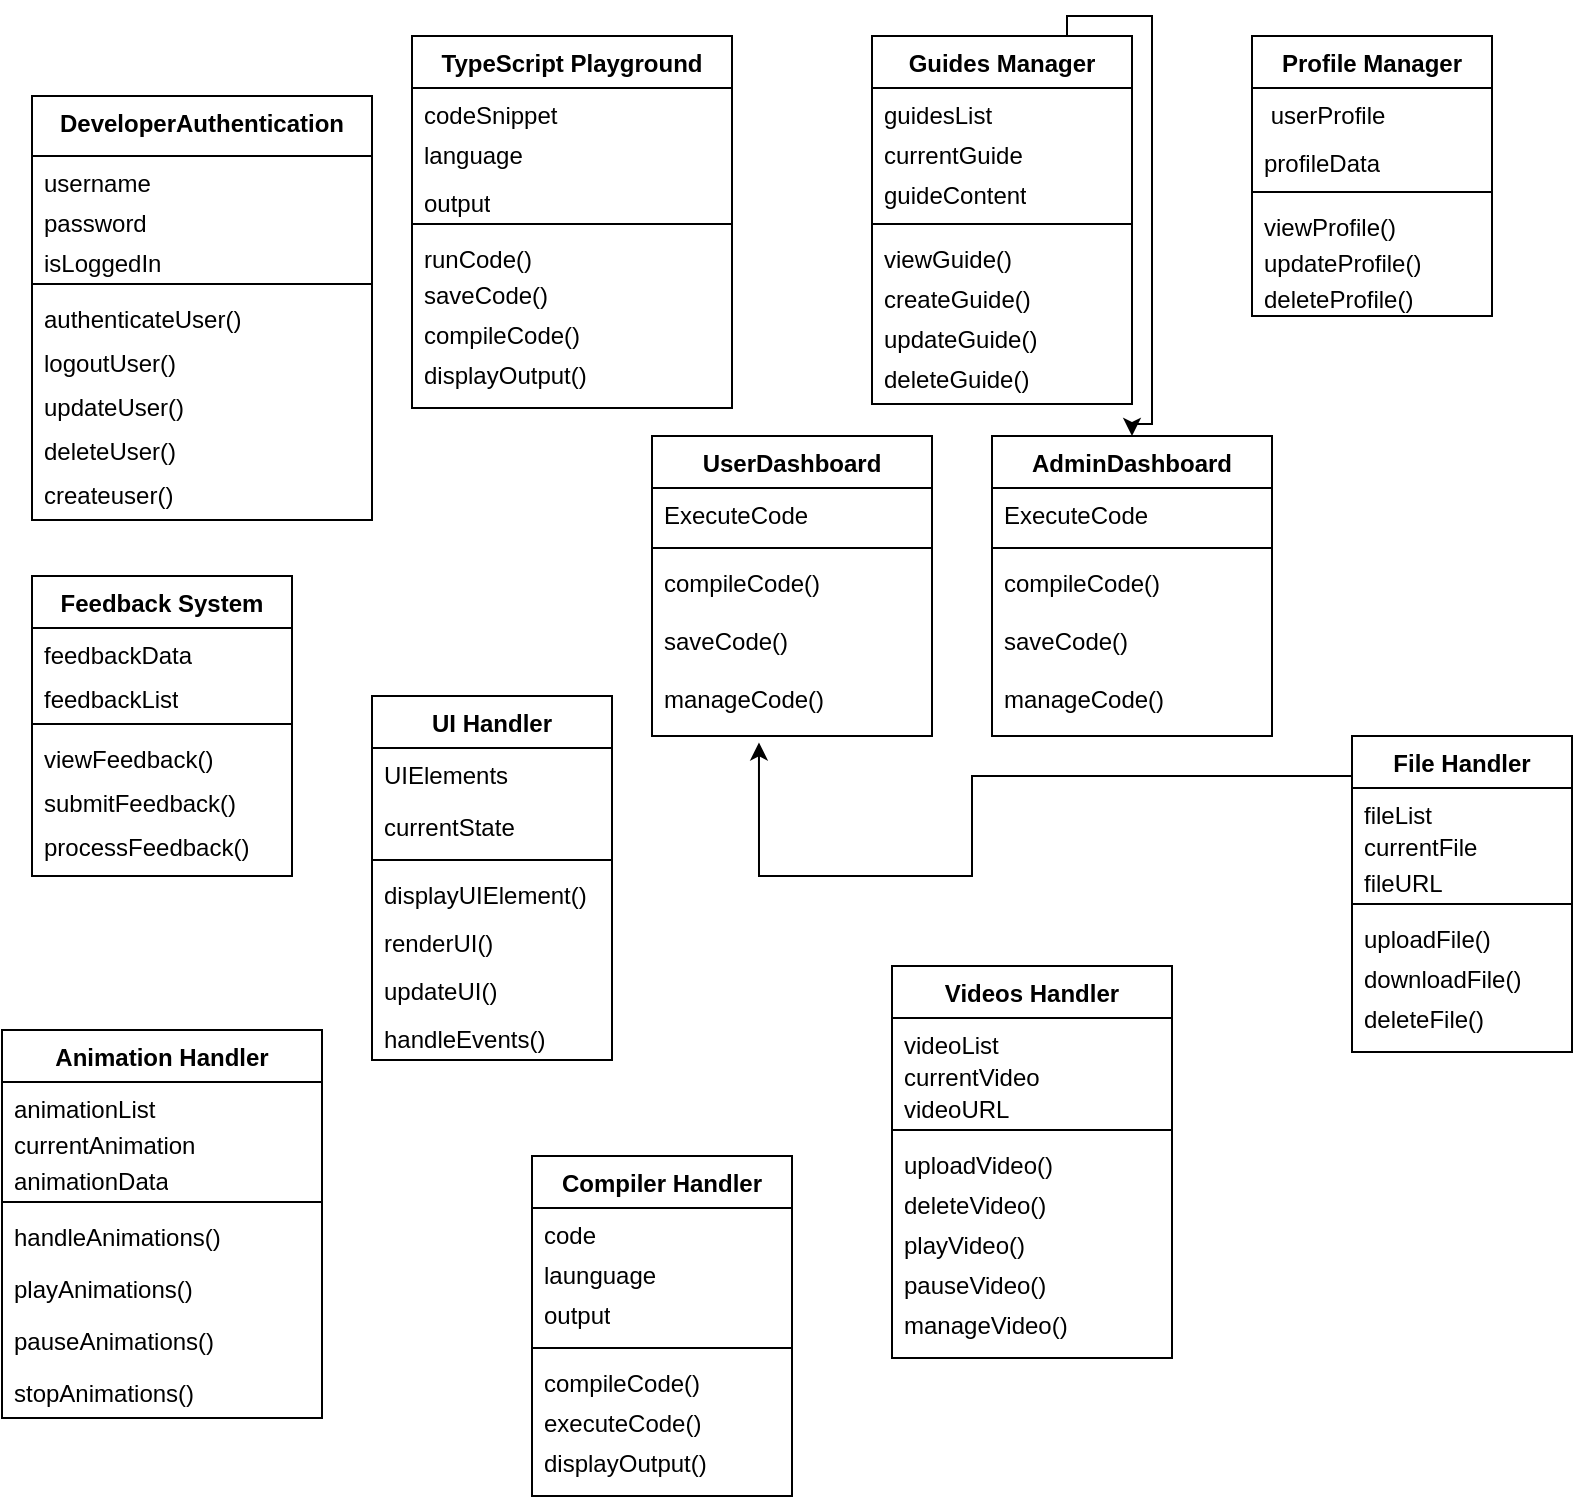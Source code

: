 <mxfile>
    <diagram name="Page-1" id="QXWRV-O3ExfYdJTva4C5">
        <mxGraphModel dx="1243" dy="1798" grid="1" gridSize="10" guides="1" tooltips="1" connect="1" arrows="1" fold="1" page="1" pageScale="1" pageWidth="850" pageHeight="1100" math="0" shadow="0">
            <root>
                <mxCell id="0"/>
                <mxCell id="1" parent="0"/>
                <mxCell id="xptMOhaYXG_N-uKEK1hN-10" value="DeveloperAuthentication" style="swimlane;fontStyle=1;align=center;verticalAlign=top;childLayout=stackLayout;horizontal=1;startSize=30;horizontalStack=0;resizeParent=1;resizeParentMax=0;resizeLast=0;collapsible=1;marginBottom=0;whiteSpace=wrap;html=1;" parent="1" vertex="1">
                    <mxGeometry x="30" y="40" width="170" height="212" as="geometry"/>
                </mxCell>
                <mxCell id="xptMOhaYXG_N-uKEK1hN-11" value="username" style="text;strokeColor=none;fillColor=none;align=left;verticalAlign=top;spacingLeft=4;spacingRight=4;overflow=hidden;rotatable=0;points=[[0,0.5],[1,0.5]];portConstraint=eastwest;whiteSpace=wrap;html=1;" parent="xptMOhaYXG_N-uKEK1hN-10" vertex="1">
                    <mxGeometry y="30" width="170" height="20" as="geometry"/>
                </mxCell>
                <mxCell id="18" value="password" style="text;strokeColor=none;fillColor=none;align=left;verticalAlign=top;spacingLeft=4;spacingRight=4;overflow=hidden;rotatable=0;points=[[0,0.5],[1,0.5]];portConstraint=eastwest;whiteSpace=wrap;html=1;" parent="xptMOhaYXG_N-uKEK1hN-10" vertex="1">
                    <mxGeometry y="50" width="170" height="20" as="geometry"/>
                </mxCell>
                <mxCell id="24" value="isLoggedIn" style="text;strokeColor=none;fillColor=none;align=left;verticalAlign=top;spacingLeft=4;spacingRight=4;overflow=hidden;rotatable=0;points=[[0,0.5],[1,0.5]];portConstraint=eastwest;whiteSpace=wrap;html=1;" vertex="1" parent="xptMOhaYXG_N-uKEK1hN-10">
                    <mxGeometry y="70" width="170" height="20" as="geometry"/>
                </mxCell>
                <mxCell id="xptMOhaYXG_N-uKEK1hN-12" value="" style="line;strokeWidth=1;fillColor=none;align=left;verticalAlign=middle;spacingTop=-1;spacingLeft=3;spacingRight=3;rotatable=0;labelPosition=right;points=[];portConstraint=eastwest;strokeColor=inherit;" parent="xptMOhaYXG_N-uKEK1hN-10" vertex="1">
                    <mxGeometry y="90" width="170" height="8" as="geometry"/>
                </mxCell>
                <mxCell id="xptMOhaYXG_N-uKEK1hN-13" value="authenticateUser()" style="text;strokeColor=none;fillColor=none;align=left;verticalAlign=top;spacingLeft=4;spacingRight=4;overflow=hidden;rotatable=0;points=[[0,0.5],[1,0.5]];portConstraint=eastwest;whiteSpace=wrap;html=1;" parent="xptMOhaYXG_N-uKEK1hN-10" vertex="1">
                    <mxGeometry y="98" width="170" height="22" as="geometry"/>
                </mxCell>
                <mxCell id="88" value="logoutUser()" style="text;strokeColor=none;fillColor=none;align=left;verticalAlign=top;spacingLeft=4;spacingRight=4;overflow=hidden;rotatable=0;points=[[0,0.5],[1,0.5]];portConstraint=eastwest;whiteSpace=wrap;html=1;" vertex="1" parent="xptMOhaYXG_N-uKEK1hN-10">
                    <mxGeometry y="120" width="170" height="22" as="geometry"/>
                </mxCell>
                <mxCell id="89" value="updateUser()" style="text;strokeColor=none;fillColor=none;align=left;verticalAlign=top;spacingLeft=4;spacingRight=4;overflow=hidden;rotatable=0;points=[[0,0.5],[1,0.5]];portConstraint=eastwest;whiteSpace=wrap;html=1;" vertex="1" parent="xptMOhaYXG_N-uKEK1hN-10">
                    <mxGeometry y="142" width="170" height="22" as="geometry"/>
                </mxCell>
                <mxCell id="90" value="deleteUser()" style="text;strokeColor=none;fillColor=none;align=left;verticalAlign=top;spacingLeft=4;spacingRight=4;overflow=hidden;rotatable=0;points=[[0,0.5],[1,0.5]];portConstraint=eastwest;whiteSpace=wrap;html=1;" vertex="1" parent="xptMOhaYXG_N-uKEK1hN-10">
                    <mxGeometry y="164" width="170" height="22" as="geometry"/>
                </mxCell>
                <mxCell id="91" value="createuser()" style="text;strokeColor=none;fillColor=none;align=left;verticalAlign=top;spacingLeft=4;spacingRight=4;overflow=hidden;rotatable=0;points=[[0,0.5],[1,0.5]];portConstraint=eastwest;whiteSpace=wrap;html=1;" vertex="1" parent="xptMOhaYXG_N-uKEK1hN-10">
                    <mxGeometry y="186" width="170" height="26" as="geometry"/>
                </mxCell>
                <mxCell id="xptMOhaYXG_N-uKEK1hN-22" value="Videos Handler" style="swimlane;fontStyle=1;align=center;verticalAlign=top;childLayout=stackLayout;horizontal=1;startSize=26;horizontalStack=0;resizeParent=1;resizeParentMax=0;resizeLast=0;collapsible=1;marginBottom=0;whiteSpace=wrap;html=1;" parent="1" vertex="1">
                    <mxGeometry x="460" y="475" width="140" height="196" as="geometry"/>
                </mxCell>
                <mxCell id="xptMOhaYXG_N-uKEK1hN-23" value="videoList&amp;nbsp;" style="text;strokeColor=none;fillColor=none;align=left;verticalAlign=top;spacingLeft=4;spacingRight=4;overflow=hidden;rotatable=0;points=[[0,0.5],[1,0.5]];portConstraint=eastwest;whiteSpace=wrap;html=1;" parent="xptMOhaYXG_N-uKEK1hN-22" vertex="1">
                    <mxGeometry y="26" width="140" height="16" as="geometry"/>
                </mxCell>
                <mxCell id="35" value="currentVideo" style="text;strokeColor=none;fillColor=none;align=left;verticalAlign=top;spacingLeft=4;spacingRight=4;overflow=hidden;rotatable=0;points=[[0,0.5],[1,0.5]];portConstraint=eastwest;whiteSpace=wrap;html=1;" vertex="1" parent="xptMOhaYXG_N-uKEK1hN-22">
                    <mxGeometry y="42" width="140" height="16" as="geometry"/>
                </mxCell>
                <mxCell id="36" value="videoURL" style="text;strokeColor=none;fillColor=none;align=left;verticalAlign=top;spacingLeft=4;spacingRight=4;overflow=hidden;rotatable=0;points=[[0,0.5],[1,0.5]];portConstraint=eastwest;whiteSpace=wrap;html=1;" vertex="1" parent="xptMOhaYXG_N-uKEK1hN-22">
                    <mxGeometry y="58" width="140" height="20" as="geometry"/>
                </mxCell>
                <mxCell id="xptMOhaYXG_N-uKEK1hN-24" value="" style="line;strokeWidth=1;fillColor=none;align=left;verticalAlign=middle;spacingTop=-1;spacingLeft=3;spacingRight=3;rotatable=0;labelPosition=right;points=[];portConstraint=eastwest;strokeColor=inherit;" parent="xptMOhaYXG_N-uKEK1hN-22" vertex="1">
                    <mxGeometry y="78" width="140" height="8" as="geometry"/>
                </mxCell>
                <mxCell id="xptMOhaYXG_N-uKEK1hN-25" value="uploadVideo()" style="text;strokeColor=none;fillColor=none;align=left;verticalAlign=top;spacingLeft=4;spacingRight=4;overflow=hidden;rotatable=0;points=[[0,0.5],[1,0.5]];portConstraint=eastwest;whiteSpace=wrap;html=1;" parent="xptMOhaYXG_N-uKEK1hN-22" vertex="1">
                    <mxGeometry y="86" width="140" height="20" as="geometry"/>
                </mxCell>
                <mxCell id="31" value="deleteVideo()" style="text;strokeColor=none;fillColor=none;align=left;verticalAlign=top;spacingLeft=4;spacingRight=4;overflow=hidden;rotatable=0;points=[[0,0.5],[1,0.5]];portConstraint=eastwest;whiteSpace=wrap;html=1;" vertex="1" parent="xptMOhaYXG_N-uKEK1hN-22">
                    <mxGeometry y="106" width="140" height="20" as="geometry"/>
                </mxCell>
                <mxCell id="32" value="playVideo()&lt;br&gt;manageVideos()&lt;br&gt;&lt;br&gt;deleteVideos()" style="text;strokeColor=none;fillColor=none;align=left;verticalAlign=top;spacingLeft=4;spacingRight=4;overflow=hidden;rotatable=0;points=[[0,0.5],[1,0.5]];portConstraint=eastwest;whiteSpace=wrap;html=1;" vertex="1" parent="xptMOhaYXG_N-uKEK1hN-22">
                    <mxGeometry y="126" width="140" height="20" as="geometry"/>
                </mxCell>
                <mxCell id="33" value="pauseVideo()" style="text;strokeColor=none;fillColor=none;align=left;verticalAlign=top;spacingLeft=4;spacingRight=4;overflow=hidden;rotatable=0;points=[[0,0.5],[1,0.5]];portConstraint=eastwest;whiteSpace=wrap;html=1;" vertex="1" parent="xptMOhaYXG_N-uKEK1hN-22">
                    <mxGeometry y="146" width="140" height="20" as="geometry"/>
                </mxCell>
                <mxCell id="34" value="manageVideo()" style="text;strokeColor=none;fillColor=none;align=left;verticalAlign=top;spacingLeft=4;spacingRight=4;overflow=hidden;rotatable=0;points=[[0,0.5],[1,0.5]];portConstraint=eastwest;whiteSpace=wrap;html=1;" vertex="1" parent="xptMOhaYXG_N-uKEK1hN-22">
                    <mxGeometry y="166" width="140" height="30" as="geometry"/>
                </mxCell>
                <mxCell id="xptMOhaYXG_N-uKEK1hN-26" value="Profile Manager" style="swimlane;fontStyle=1;align=center;verticalAlign=top;childLayout=stackLayout;horizontal=1;startSize=26;horizontalStack=0;resizeParent=1;resizeParentMax=0;resizeLast=0;collapsible=1;marginBottom=0;whiteSpace=wrap;html=1;" parent="1" vertex="1">
                    <mxGeometry x="640" y="10" width="120" height="140" as="geometry"/>
                </mxCell>
                <mxCell id="xptMOhaYXG_N-uKEK1hN-27" value="&amp;nbsp;userProfile" style="text;strokeColor=none;fillColor=none;align=left;verticalAlign=top;spacingLeft=4;spacingRight=4;overflow=hidden;rotatable=0;points=[[0,0.5],[1,0.5]];portConstraint=eastwest;whiteSpace=wrap;html=1;" parent="xptMOhaYXG_N-uKEK1hN-26" vertex="1">
                    <mxGeometry y="26" width="120" height="24" as="geometry"/>
                </mxCell>
                <mxCell id="2" value="profileData" style="text;strokeColor=none;fillColor=none;align=left;verticalAlign=top;spacingLeft=4;spacingRight=4;overflow=hidden;rotatable=0;points=[[0,0.5],[1,0.5]];portConstraint=eastwest;whiteSpace=wrap;html=1;" parent="xptMOhaYXG_N-uKEK1hN-26" vertex="1">
                    <mxGeometry y="50" width="120" height="24" as="geometry"/>
                </mxCell>
                <mxCell id="xptMOhaYXG_N-uKEK1hN-28" value="" style="line;strokeWidth=1;fillColor=none;align=left;verticalAlign=middle;spacingTop=-1;spacingLeft=3;spacingRight=3;rotatable=0;labelPosition=right;points=[];portConstraint=eastwest;strokeColor=inherit;" parent="xptMOhaYXG_N-uKEK1hN-26" vertex="1">
                    <mxGeometry y="74" width="120" height="8" as="geometry"/>
                </mxCell>
                <mxCell id="xptMOhaYXG_N-uKEK1hN-29" value="viewProfile()" style="text;strokeColor=none;fillColor=none;align=left;verticalAlign=top;spacingLeft=4;spacingRight=4;overflow=hidden;rotatable=0;points=[[0,0.5],[1,0.5]];portConstraint=eastwest;whiteSpace=wrap;html=1;" parent="xptMOhaYXG_N-uKEK1hN-26" vertex="1">
                    <mxGeometry y="82" width="120" height="18" as="geometry"/>
                </mxCell>
                <mxCell id="58" value="updateProfile()" style="text;strokeColor=none;fillColor=none;align=left;verticalAlign=top;spacingLeft=4;spacingRight=4;overflow=hidden;rotatable=0;points=[[0,0.5],[1,0.5]];portConstraint=eastwest;whiteSpace=wrap;html=1;" vertex="1" parent="xptMOhaYXG_N-uKEK1hN-26">
                    <mxGeometry y="100" width="120" height="18" as="geometry"/>
                </mxCell>
                <mxCell id="59" value="deleteProfile()" style="text;strokeColor=none;fillColor=none;align=left;verticalAlign=top;spacingLeft=4;spacingRight=4;overflow=hidden;rotatable=0;points=[[0,0.5],[1,0.5]];portConstraint=eastwest;whiteSpace=wrap;html=1;" vertex="1" parent="xptMOhaYXG_N-uKEK1hN-26">
                    <mxGeometry y="118" width="120" height="22" as="geometry"/>
                </mxCell>
                <mxCell id="15" style="edgeStyle=orthogonalEdgeStyle;jumpStyle=none;html=1;exitX=0.75;exitY=0;exitDx=0;exitDy=0;entryX=0.5;entryY=0;entryDx=0;entryDy=0;rounded=0;" parent="1" source="xptMOhaYXG_N-uKEK1hN-30" target="7" edge="1">
                    <mxGeometry relative="1" as="geometry">
                        <mxPoint x="580" y="160" as="targetPoint"/>
                    </mxGeometry>
                </mxCell>
                <mxCell id="xptMOhaYXG_N-uKEK1hN-30" value="Guides Manager" style="swimlane;fontStyle=1;align=center;verticalAlign=top;childLayout=stackLayout;horizontal=1;startSize=26;horizontalStack=0;resizeParent=1;resizeParentMax=0;resizeLast=0;collapsible=1;marginBottom=0;whiteSpace=wrap;html=1;" parent="1" vertex="1">
                    <mxGeometry x="450" y="10" width="130" height="184" as="geometry"/>
                </mxCell>
                <mxCell id="xptMOhaYXG_N-uKEK1hN-31" value="guidesList" style="text;strokeColor=none;fillColor=none;align=left;verticalAlign=top;spacingLeft=4;spacingRight=4;overflow=hidden;rotatable=0;points=[[0,0.5],[1,0.5]];portConstraint=eastwest;whiteSpace=wrap;html=1;" parent="xptMOhaYXG_N-uKEK1hN-30" vertex="1">
                    <mxGeometry y="26" width="130" height="20" as="geometry"/>
                </mxCell>
                <mxCell id="37" value="currentGuide" style="text;strokeColor=none;fillColor=none;align=left;verticalAlign=top;spacingLeft=4;spacingRight=4;overflow=hidden;rotatable=0;points=[[0,0.5],[1,0.5]];portConstraint=eastwest;whiteSpace=wrap;html=1;" vertex="1" parent="xptMOhaYXG_N-uKEK1hN-30">
                    <mxGeometry y="46" width="130" height="20" as="geometry"/>
                </mxCell>
                <mxCell id="38" value="guideContent" style="text;strokeColor=none;fillColor=none;align=left;verticalAlign=top;spacingLeft=4;spacingRight=4;overflow=hidden;rotatable=0;points=[[0,0.5],[1,0.5]];portConstraint=eastwest;whiteSpace=wrap;html=1;" vertex="1" parent="xptMOhaYXG_N-uKEK1hN-30">
                    <mxGeometry y="66" width="130" height="24" as="geometry"/>
                </mxCell>
                <mxCell id="xptMOhaYXG_N-uKEK1hN-32" value="" style="line;strokeWidth=1;fillColor=none;align=left;verticalAlign=middle;spacingTop=-1;spacingLeft=3;spacingRight=3;rotatable=0;labelPosition=right;points=[];portConstraint=eastwest;strokeColor=inherit;" parent="xptMOhaYXG_N-uKEK1hN-30" vertex="1">
                    <mxGeometry y="90" width="130" height="8" as="geometry"/>
                </mxCell>
                <mxCell id="xptMOhaYXG_N-uKEK1hN-33" value="viewGuide()" style="text;strokeColor=none;fillColor=none;align=left;verticalAlign=top;spacingLeft=4;spacingRight=4;overflow=hidden;rotatable=0;points=[[0,0.5],[1,0.5]];portConstraint=eastwest;whiteSpace=wrap;html=1;" parent="xptMOhaYXG_N-uKEK1hN-30" vertex="1">
                    <mxGeometry y="98" width="130" height="20" as="geometry"/>
                </mxCell>
                <mxCell id="39" value="createGuide()" style="text;strokeColor=none;fillColor=none;align=left;verticalAlign=top;spacingLeft=4;spacingRight=4;overflow=hidden;rotatable=0;points=[[0,0.5],[1,0.5]];portConstraint=eastwest;whiteSpace=wrap;html=1;" vertex="1" parent="xptMOhaYXG_N-uKEK1hN-30">
                    <mxGeometry y="118" width="130" height="20" as="geometry"/>
                </mxCell>
                <mxCell id="40" value="updateGuide()" style="text;strokeColor=none;fillColor=none;align=left;verticalAlign=top;spacingLeft=4;spacingRight=4;overflow=hidden;rotatable=0;points=[[0,0.5],[1,0.5]];portConstraint=eastwest;whiteSpace=wrap;html=1;" vertex="1" parent="xptMOhaYXG_N-uKEK1hN-30">
                    <mxGeometry y="138" width="130" height="20" as="geometry"/>
                </mxCell>
                <mxCell id="41" value="deleteGuide()" style="text;strokeColor=none;fillColor=none;align=left;verticalAlign=top;spacingLeft=4;spacingRight=4;overflow=hidden;rotatable=0;points=[[0,0.5],[1,0.5]];portConstraint=eastwest;whiteSpace=wrap;html=1;" vertex="1" parent="xptMOhaYXG_N-uKEK1hN-30">
                    <mxGeometry y="158" width="130" height="26" as="geometry"/>
                </mxCell>
                <mxCell id="xptMOhaYXG_N-uKEK1hN-34" value="Compiler Handler" style="swimlane;fontStyle=1;align=center;verticalAlign=top;childLayout=stackLayout;horizontal=1;startSize=26;horizontalStack=0;resizeParent=1;resizeParentMax=0;resizeLast=0;collapsible=1;marginBottom=0;whiteSpace=wrap;html=1;" parent="1" vertex="1">
                    <mxGeometry x="280" y="570" width="130" height="170" as="geometry"/>
                </mxCell>
                <mxCell id="xptMOhaYXG_N-uKEK1hN-35" value="code" style="text;strokeColor=none;fillColor=none;align=left;verticalAlign=top;spacingLeft=4;spacingRight=4;overflow=hidden;rotatable=0;points=[[0,0.5],[1,0.5]];portConstraint=eastwest;whiteSpace=wrap;html=1;" parent="xptMOhaYXG_N-uKEK1hN-34" vertex="1">
                    <mxGeometry y="26" width="130" height="20" as="geometry"/>
                </mxCell>
                <mxCell id="56" value="launguage" style="text;strokeColor=none;fillColor=none;align=left;verticalAlign=top;spacingLeft=4;spacingRight=4;overflow=hidden;rotatable=0;points=[[0,0.5],[1,0.5]];portConstraint=eastwest;whiteSpace=wrap;html=1;" vertex="1" parent="xptMOhaYXG_N-uKEK1hN-34">
                    <mxGeometry y="46" width="130" height="20" as="geometry"/>
                </mxCell>
                <mxCell id="57" value="output" style="text;strokeColor=none;fillColor=none;align=left;verticalAlign=top;spacingLeft=4;spacingRight=4;overflow=hidden;rotatable=0;points=[[0,0.5],[1,0.5]];portConstraint=eastwest;whiteSpace=wrap;html=1;" vertex="1" parent="xptMOhaYXG_N-uKEK1hN-34">
                    <mxGeometry y="66" width="130" height="26" as="geometry"/>
                </mxCell>
                <mxCell id="xptMOhaYXG_N-uKEK1hN-36" value="" style="line;strokeWidth=1;fillColor=none;align=left;verticalAlign=middle;spacingTop=-1;spacingLeft=3;spacingRight=3;rotatable=0;labelPosition=right;points=[];portConstraint=eastwest;strokeColor=inherit;" parent="xptMOhaYXG_N-uKEK1hN-34" vertex="1">
                    <mxGeometry y="92" width="130" height="8" as="geometry"/>
                </mxCell>
                <mxCell id="xptMOhaYXG_N-uKEK1hN-37" value="compileCode()" style="text;strokeColor=none;fillColor=none;align=left;verticalAlign=top;spacingLeft=4;spacingRight=4;overflow=hidden;rotatable=0;points=[[0,0.5],[1,0.5]];portConstraint=eastwest;whiteSpace=wrap;html=1;" parent="xptMOhaYXG_N-uKEK1hN-34" vertex="1">
                    <mxGeometry y="100" width="130" height="20" as="geometry"/>
                </mxCell>
                <mxCell id="54" value="executeCode()&lt;br&gt;" style="text;strokeColor=none;fillColor=none;align=left;verticalAlign=top;spacingLeft=4;spacingRight=4;overflow=hidden;rotatable=0;points=[[0,0.5],[1,0.5]];portConstraint=eastwest;whiteSpace=wrap;html=1;" vertex="1" parent="xptMOhaYXG_N-uKEK1hN-34">
                    <mxGeometry y="120" width="130" height="20" as="geometry"/>
                </mxCell>
                <mxCell id="55" value="displayOutput()" style="text;strokeColor=none;fillColor=none;align=left;verticalAlign=top;spacingLeft=4;spacingRight=4;overflow=hidden;rotatable=0;points=[[0,0.5],[1,0.5]];portConstraint=eastwest;whiteSpace=wrap;html=1;" vertex="1" parent="xptMOhaYXG_N-uKEK1hN-34">
                    <mxGeometry y="140" width="130" height="30" as="geometry"/>
                </mxCell>
                <mxCell id="xptMOhaYXG_N-uKEK1hN-39" value="Feedback System" style="swimlane;fontStyle=1;align=center;verticalAlign=top;childLayout=stackLayout;horizontal=1;startSize=26;horizontalStack=0;resizeParent=1;resizeParentMax=0;resizeLast=0;collapsible=1;marginBottom=0;whiteSpace=wrap;html=1;" parent="1" vertex="1">
                    <mxGeometry x="30" y="280" width="130" height="150" as="geometry"/>
                </mxCell>
                <mxCell id="xptMOhaYXG_N-uKEK1hN-40" value="feedbackData" style="text;strokeColor=none;fillColor=none;align=left;verticalAlign=top;spacingLeft=4;spacingRight=4;overflow=hidden;rotatable=0;points=[[0,0.5],[1,0.5]];portConstraint=eastwest;whiteSpace=wrap;html=1;" parent="xptMOhaYXG_N-uKEK1hN-39" vertex="1">
                    <mxGeometry y="26" width="130" height="22" as="geometry"/>
                </mxCell>
                <mxCell id="60" value="feedbackList" style="text;strokeColor=none;fillColor=none;align=left;verticalAlign=top;spacingLeft=4;spacingRight=4;overflow=hidden;rotatable=0;points=[[0,0.5],[1,0.5]];portConstraint=eastwest;whiteSpace=wrap;html=1;" vertex="1" parent="xptMOhaYXG_N-uKEK1hN-39">
                    <mxGeometry y="48" width="130" height="22" as="geometry"/>
                </mxCell>
                <mxCell id="xptMOhaYXG_N-uKEK1hN-41" value="" style="line;strokeWidth=1;fillColor=none;align=left;verticalAlign=middle;spacingTop=-1;spacingLeft=3;spacingRight=3;rotatable=0;labelPosition=right;points=[];portConstraint=eastwest;strokeColor=inherit;" parent="xptMOhaYXG_N-uKEK1hN-39" vertex="1">
                    <mxGeometry y="70" width="130" height="8" as="geometry"/>
                </mxCell>
                <mxCell id="xptMOhaYXG_N-uKEK1hN-42" value="viewFeedback()" style="text;strokeColor=none;fillColor=none;align=left;verticalAlign=top;spacingLeft=4;spacingRight=4;overflow=hidden;rotatable=0;points=[[0,0.5],[1,0.5]];portConstraint=eastwest;whiteSpace=wrap;html=1;" parent="xptMOhaYXG_N-uKEK1hN-39" vertex="1">
                    <mxGeometry y="78" width="130" height="22" as="geometry"/>
                </mxCell>
                <mxCell id="61" value="submitFeedback()" style="text;strokeColor=none;fillColor=none;align=left;verticalAlign=top;spacingLeft=4;spacingRight=4;overflow=hidden;rotatable=0;points=[[0,0.5],[1,0.5]];portConstraint=eastwest;whiteSpace=wrap;html=1;" vertex="1" parent="xptMOhaYXG_N-uKEK1hN-39">
                    <mxGeometry y="100" width="130" height="22" as="geometry"/>
                </mxCell>
                <mxCell id="62" value="processFeedback()" style="text;strokeColor=none;fillColor=none;align=left;verticalAlign=top;spacingLeft=4;spacingRight=4;overflow=hidden;rotatable=0;points=[[0,0.5],[1,0.5]];portConstraint=eastwest;whiteSpace=wrap;html=1;" vertex="1" parent="xptMOhaYXG_N-uKEK1hN-39">
                    <mxGeometry y="122" width="130" height="28" as="geometry"/>
                </mxCell>
                <mxCell id="xptMOhaYXG_N-uKEK1hN-43" value="UI Handler" style="swimlane;fontStyle=1;align=center;verticalAlign=top;childLayout=stackLayout;horizontal=1;startSize=26;horizontalStack=0;resizeParent=1;resizeParentMax=0;resizeLast=0;collapsible=1;marginBottom=0;whiteSpace=wrap;html=1;" parent="1" vertex="1">
                    <mxGeometry x="200" y="340" width="120" height="182" as="geometry"/>
                </mxCell>
                <mxCell id="xptMOhaYXG_N-uKEK1hN-44" value="UIElements&amp;nbsp;" style="text;strokeColor=none;fillColor=none;align=left;verticalAlign=top;spacingLeft=4;spacingRight=4;overflow=hidden;rotatable=0;points=[[0,0.5],[1,0.5]];portConstraint=eastwest;whiteSpace=wrap;html=1;" parent="xptMOhaYXG_N-uKEK1hN-43" vertex="1">
                    <mxGeometry y="26" width="120" height="26" as="geometry"/>
                </mxCell>
                <mxCell id="63" value="currentState" style="text;strokeColor=none;fillColor=none;align=left;verticalAlign=top;spacingLeft=4;spacingRight=4;overflow=hidden;rotatable=0;points=[[0,0.5],[1,0.5]];portConstraint=eastwest;whiteSpace=wrap;html=1;" vertex="1" parent="xptMOhaYXG_N-uKEK1hN-43">
                    <mxGeometry y="52" width="120" height="26" as="geometry"/>
                </mxCell>
                <mxCell id="xptMOhaYXG_N-uKEK1hN-45" value="" style="line;strokeWidth=1;fillColor=none;align=left;verticalAlign=middle;spacingTop=-1;spacingLeft=3;spacingRight=3;rotatable=0;labelPosition=right;points=[];portConstraint=eastwest;strokeColor=inherit;" parent="xptMOhaYXG_N-uKEK1hN-43" vertex="1">
                    <mxGeometry y="78" width="120" height="8" as="geometry"/>
                </mxCell>
                <mxCell id="xptMOhaYXG_N-uKEK1hN-46" value="displayUIElement()&lt;br&gt;&lt;br&gt;manageUIElement()" style="text;strokeColor=none;fillColor=none;align=left;verticalAlign=top;spacingLeft=4;spacingRight=4;overflow=hidden;rotatable=0;points=[[0,0.5],[1,0.5]];portConstraint=eastwest;whiteSpace=wrap;html=1;" parent="xptMOhaYXG_N-uKEK1hN-43" vertex="1">
                    <mxGeometry y="86" width="120" height="24" as="geometry"/>
                </mxCell>
                <mxCell id="79" value="renderUI()&lt;br&gt;" style="text;strokeColor=none;fillColor=none;align=left;verticalAlign=top;spacingLeft=4;spacingRight=4;overflow=hidden;rotatable=0;points=[[0,0.5],[1,0.5]];portConstraint=eastwest;whiteSpace=wrap;html=1;" vertex="1" parent="xptMOhaYXG_N-uKEK1hN-43">
                    <mxGeometry y="110" width="120" height="24" as="geometry"/>
                </mxCell>
                <mxCell id="80" value="updateUI()" style="text;strokeColor=none;fillColor=none;align=left;verticalAlign=top;spacingLeft=4;spacingRight=4;overflow=hidden;rotatable=0;points=[[0,0.5],[1,0.5]];portConstraint=eastwest;whiteSpace=wrap;html=1;" vertex="1" parent="xptMOhaYXG_N-uKEK1hN-43">
                    <mxGeometry y="134" width="120" height="24" as="geometry"/>
                </mxCell>
                <mxCell id="81" value="handleEvents()" style="text;strokeColor=none;fillColor=none;align=left;verticalAlign=top;spacingLeft=4;spacingRight=4;overflow=hidden;rotatable=0;points=[[0,0.5],[1,0.5]];portConstraint=eastwest;whiteSpace=wrap;html=1;" vertex="1" parent="xptMOhaYXG_N-uKEK1hN-43">
                    <mxGeometry y="158" width="120" height="24" as="geometry"/>
                </mxCell>
                <mxCell id="xptMOhaYXG_N-uKEK1hN-47" value="Animation Handler" style="swimlane;fontStyle=1;align=center;verticalAlign=top;childLayout=stackLayout;horizontal=1;startSize=26;horizontalStack=0;resizeParent=1;resizeParentMax=0;resizeLast=0;collapsible=1;marginBottom=0;whiteSpace=wrap;html=1;" parent="1" vertex="1">
                    <mxGeometry x="15" y="507" width="160" height="194" as="geometry"/>
                </mxCell>
                <mxCell id="xptMOhaYXG_N-uKEK1hN-48" value="animationList" style="text;strokeColor=none;fillColor=none;align=left;verticalAlign=top;spacingLeft=4;spacingRight=4;overflow=hidden;rotatable=0;points=[[0,0.5],[1,0.5]];portConstraint=eastwest;whiteSpace=wrap;html=1;" parent="xptMOhaYXG_N-uKEK1hN-47" vertex="1">
                    <mxGeometry y="26" width="160" height="18" as="geometry"/>
                </mxCell>
                <mxCell id="85" value="currentAnimation" style="text;strokeColor=none;fillColor=none;align=left;verticalAlign=top;spacingLeft=4;spacingRight=4;overflow=hidden;rotatable=0;points=[[0,0.5],[1,0.5]];portConstraint=eastwest;whiteSpace=wrap;html=1;" vertex="1" parent="xptMOhaYXG_N-uKEK1hN-47">
                    <mxGeometry y="44" width="160" height="18" as="geometry"/>
                </mxCell>
                <mxCell id="86" value="animationData" style="text;strokeColor=none;fillColor=none;align=left;verticalAlign=top;spacingLeft=4;spacingRight=4;overflow=hidden;rotatable=0;points=[[0,0.5],[1,0.5]];portConstraint=eastwest;whiteSpace=wrap;html=1;" vertex="1" parent="xptMOhaYXG_N-uKEK1hN-47">
                    <mxGeometry y="62" width="160" height="20" as="geometry"/>
                </mxCell>
                <mxCell id="xptMOhaYXG_N-uKEK1hN-49" value="" style="line;strokeWidth=1;fillColor=none;align=left;verticalAlign=middle;spacingTop=-1;spacingLeft=3;spacingRight=3;rotatable=0;labelPosition=right;points=[];portConstraint=eastwest;strokeColor=inherit;" parent="xptMOhaYXG_N-uKEK1hN-47" vertex="1">
                    <mxGeometry y="82" width="160" height="8" as="geometry"/>
                </mxCell>
                <mxCell id="xptMOhaYXG_N-uKEK1hN-50" value="handleAnimations()" style="text;strokeColor=none;fillColor=none;align=left;verticalAlign=top;spacingLeft=4;spacingRight=4;overflow=hidden;rotatable=0;points=[[0,0.5],[1,0.5]];portConstraint=eastwest;whiteSpace=wrap;html=1;" parent="xptMOhaYXG_N-uKEK1hN-47" vertex="1">
                    <mxGeometry y="90" width="160" height="26" as="geometry"/>
                </mxCell>
                <mxCell id="82" value="playAnimations()" style="text;strokeColor=none;fillColor=none;align=left;verticalAlign=top;spacingLeft=4;spacingRight=4;overflow=hidden;rotatable=0;points=[[0,0.5],[1,0.5]];portConstraint=eastwest;whiteSpace=wrap;html=1;" vertex="1" parent="xptMOhaYXG_N-uKEK1hN-47">
                    <mxGeometry y="116" width="160" height="26" as="geometry"/>
                </mxCell>
                <mxCell id="83" value="pauseAnimations()" style="text;strokeColor=none;fillColor=none;align=left;verticalAlign=top;spacingLeft=4;spacingRight=4;overflow=hidden;rotatable=0;points=[[0,0.5],[1,0.5]];portConstraint=eastwest;whiteSpace=wrap;html=1;" vertex="1" parent="xptMOhaYXG_N-uKEK1hN-47">
                    <mxGeometry y="142" width="160" height="26" as="geometry"/>
                </mxCell>
                <mxCell id="84" value="stopAnimations()" style="text;strokeColor=none;fillColor=none;align=left;verticalAlign=top;spacingLeft=4;spacingRight=4;overflow=hidden;rotatable=0;points=[[0,0.5],[1,0.5]];portConstraint=eastwest;whiteSpace=wrap;html=1;" vertex="1" parent="xptMOhaYXG_N-uKEK1hN-47">
                    <mxGeometry y="168" width="160" height="26" as="geometry"/>
                </mxCell>
                <mxCell id="16" style="edgeStyle=orthogonalEdgeStyle;rounded=0;jumpStyle=none;html=1;exitX=0;exitY=0.5;exitDx=0;exitDy=0;entryX=0.382;entryY=1.036;entryDx=0;entryDy=0;entryPerimeter=0;" parent="1" source="xptMOhaYXG_N-uKEK1hN-52" target="6" edge="1">
                    <mxGeometry relative="1" as="geometry">
                        <Array as="points">
                            <mxPoint x="690" y="380"/>
                            <mxPoint x="500" y="380"/>
                            <mxPoint x="500" y="430"/>
                            <mxPoint x="394" y="430"/>
                        </Array>
                    </mxGeometry>
                </mxCell>
                <mxCell id="xptMOhaYXG_N-uKEK1hN-51" value="File Handler" style="swimlane;fontStyle=1;align=center;verticalAlign=top;childLayout=stackLayout;horizontal=1;startSize=26;horizontalStack=0;resizeParent=1;resizeParentMax=0;resizeLast=0;collapsible=1;marginBottom=0;whiteSpace=wrap;html=1;" parent="1" vertex="1">
                    <mxGeometry x="690" y="360" width="110" height="158" as="geometry"/>
                </mxCell>
                <mxCell id="xptMOhaYXG_N-uKEK1hN-52" value="fileList" style="text;strokeColor=none;fillColor=none;align=left;verticalAlign=top;spacingLeft=4;spacingRight=4;overflow=hidden;rotatable=0;points=[[0,0.5],[1,0.5]];portConstraint=eastwest;whiteSpace=wrap;html=1;" parent="xptMOhaYXG_N-uKEK1hN-51" vertex="1">
                    <mxGeometry y="26" width="110" height="16" as="geometry"/>
                </mxCell>
                <mxCell id="44" value="currentFile" style="text;strokeColor=none;fillColor=none;align=left;verticalAlign=top;spacingLeft=4;spacingRight=4;overflow=hidden;rotatable=0;points=[[0,0.5],[1,0.5]];portConstraint=eastwest;whiteSpace=wrap;html=1;" vertex="1" parent="xptMOhaYXG_N-uKEK1hN-51">
                    <mxGeometry y="42" width="110" height="18" as="geometry"/>
                </mxCell>
                <mxCell id="45" value="fileURL" style="text;strokeColor=none;fillColor=none;align=left;verticalAlign=top;spacingLeft=4;spacingRight=4;overflow=hidden;rotatable=0;points=[[0,0.5],[1,0.5]];portConstraint=eastwest;whiteSpace=wrap;html=1;" vertex="1" parent="xptMOhaYXG_N-uKEK1hN-51">
                    <mxGeometry y="60" width="110" height="20" as="geometry"/>
                </mxCell>
                <mxCell id="xptMOhaYXG_N-uKEK1hN-53" value="" style="line;strokeWidth=1;fillColor=none;align=left;verticalAlign=middle;spacingTop=-1;spacingLeft=3;spacingRight=3;rotatable=0;labelPosition=right;points=[];portConstraint=eastwest;strokeColor=inherit;" parent="xptMOhaYXG_N-uKEK1hN-51" vertex="1">
                    <mxGeometry y="80" width="110" height="8" as="geometry"/>
                </mxCell>
                <mxCell id="xptMOhaYXG_N-uKEK1hN-54" value="uploadFile()" style="text;strokeColor=none;fillColor=none;align=left;verticalAlign=top;spacingLeft=4;spacingRight=4;overflow=hidden;rotatable=0;points=[[0,0.5],[1,0.5]];portConstraint=eastwest;whiteSpace=wrap;html=1;" parent="xptMOhaYXG_N-uKEK1hN-51" vertex="1">
                    <mxGeometry y="88" width="110" height="20" as="geometry"/>
                </mxCell>
                <mxCell id="42" value="downloadFile()" style="text;strokeColor=none;fillColor=none;align=left;verticalAlign=top;spacingLeft=4;spacingRight=4;overflow=hidden;rotatable=0;points=[[0,0.5],[1,0.5]];portConstraint=eastwest;whiteSpace=wrap;html=1;" vertex="1" parent="xptMOhaYXG_N-uKEK1hN-51">
                    <mxGeometry y="108" width="110" height="20" as="geometry"/>
                </mxCell>
                <mxCell id="43" value="deleteFile()" style="text;strokeColor=none;fillColor=none;align=left;verticalAlign=top;spacingLeft=4;spacingRight=4;overflow=hidden;rotatable=0;points=[[0,0.5],[1,0.5]];portConstraint=eastwest;whiteSpace=wrap;html=1;" vertex="1" parent="xptMOhaYXG_N-uKEK1hN-51">
                    <mxGeometry y="128" width="110" height="30" as="geometry"/>
                </mxCell>
                <mxCell id="3" value="UserDashboard" style="swimlane;fontStyle=1;align=center;verticalAlign=top;childLayout=stackLayout;horizontal=1;startSize=26;horizontalStack=0;resizeParent=1;resizeParentMax=0;resizeLast=0;collapsible=1;marginBottom=0;whiteSpace=wrap;html=1;" parent="1" vertex="1">
                    <mxGeometry x="340" y="210" width="140" height="150" as="geometry"/>
                </mxCell>
                <mxCell id="4" value="ExecuteCode&amp;nbsp;" style="text;strokeColor=none;fillColor=none;align=left;verticalAlign=top;spacingLeft=4;spacingRight=4;overflow=hidden;rotatable=0;points=[[0,0.5],[1,0.5]];portConstraint=eastwest;whiteSpace=wrap;html=1;" parent="3" vertex="1">
                    <mxGeometry y="26" width="140" height="26" as="geometry"/>
                </mxCell>
                <mxCell id="5" value="" style="line;strokeWidth=1;fillColor=none;align=left;verticalAlign=middle;spacingTop=-1;spacingLeft=3;spacingRight=3;rotatable=0;labelPosition=right;points=[];portConstraint=eastwest;strokeColor=inherit;" parent="3" vertex="1">
                    <mxGeometry y="52" width="140" height="8" as="geometry"/>
                </mxCell>
                <mxCell id="6" value="compileCode()&lt;br&gt;&lt;br&gt;saveCode()&lt;br&gt;&lt;br&gt;manageCode()" style="text;strokeColor=none;fillColor=none;align=left;verticalAlign=top;spacingLeft=4;spacingRight=4;overflow=hidden;rotatable=0;points=[[0,0.5],[1,0.5]];portConstraint=eastwest;whiteSpace=wrap;html=1;" parent="3" vertex="1">
                    <mxGeometry y="60" width="140" height="90" as="geometry"/>
                </mxCell>
                <mxCell id="7" value="AdminDashboard" style="swimlane;fontStyle=1;align=center;verticalAlign=top;childLayout=stackLayout;horizontal=1;startSize=26;horizontalStack=0;resizeParent=1;resizeParentMax=0;resizeLast=0;collapsible=1;marginBottom=0;whiteSpace=wrap;html=1;" parent="1" vertex="1">
                    <mxGeometry x="510" y="210" width="140" height="150" as="geometry"/>
                </mxCell>
                <mxCell id="8" value="ExecuteCode&amp;nbsp;" style="text;strokeColor=none;fillColor=none;align=left;verticalAlign=top;spacingLeft=4;spacingRight=4;overflow=hidden;rotatable=0;points=[[0,0.5],[1,0.5]];portConstraint=eastwest;whiteSpace=wrap;html=1;" parent="7" vertex="1">
                    <mxGeometry y="26" width="140" height="26" as="geometry"/>
                </mxCell>
                <mxCell id="9" value="" style="line;strokeWidth=1;fillColor=none;align=left;verticalAlign=middle;spacingTop=-1;spacingLeft=3;spacingRight=3;rotatable=0;labelPosition=right;points=[];portConstraint=eastwest;strokeColor=inherit;" parent="7" vertex="1">
                    <mxGeometry y="52" width="140" height="8" as="geometry"/>
                </mxCell>
                <mxCell id="10" value="compileCode()&lt;br&gt;&lt;br&gt;saveCode()&lt;br&gt;&lt;br&gt;manageCode()" style="text;strokeColor=none;fillColor=none;align=left;verticalAlign=top;spacingLeft=4;spacingRight=4;overflow=hidden;rotatable=0;points=[[0,0.5],[1,0.5]];portConstraint=eastwest;whiteSpace=wrap;html=1;" parent="7" vertex="1">
                    <mxGeometry y="60" width="140" height="90" as="geometry"/>
                </mxCell>
                <mxCell id="20" value="TypeScript Playground" style="swimlane;fontStyle=1;align=center;verticalAlign=top;childLayout=stackLayout;horizontal=1;startSize=26;horizontalStack=0;resizeParent=1;resizeParentMax=0;resizeLast=0;collapsible=1;marginBottom=0;whiteSpace=wrap;html=1;" parent="1" vertex="1">
                    <mxGeometry x="220" y="10" width="160" height="186" as="geometry"/>
                </mxCell>
                <mxCell id="21" value="codeSnippet" style="text;strokeColor=none;fillColor=none;align=left;verticalAlign=top;spacingLeft=4;spacingRight=4;overflow=hidden;rotatable=0;points=[[0,0.5],[1,0.5]];portConstraint=eastwest;whiteSpace=wrap;html=1;" parent="20" vertex="1">
                    <mxGeometry y="26" width="160" height="20" as="geometry"/>
                </mxCell>
                <mxCell id="29" value="language" style="text;strokeColor=none;fillColor=none;align=left;verticalAlign=top;spacingLeft=4;spacingRight=4;overflow=hidden;rotatable=0;points=[[0,0.5],[1,0.5]];portConstraint=eastwest;whiteSpace=wrap;html=1;" vertex="1" parent="20">
                    <mxGeometry y="46" width="160" height="24" as="geometry"/>
                </mxCell>
                <mxCell id="30" value="output" style="text;strokeColor=none;fillColor=none;align=left;verticalAlign=top;spacingLeft=4;spacingRight=4;overflow=hidden;rotatable=0;points=[[0,0.5],[1,0.5]];portConstraint=eastwest;whiteSpace=wrap;html=1;" vertex="1" parent="20">
                    <mxGeometry y="70" width="160" height="20" as="geometry"/>
                </mxCell>
                <mxCell id="22" value="" style="line;strokeWidth=1;fillColor=none;align=left;verticalAlign=middle;spacingTop=-1;spacingLeft=3;spacingRight=3;rotatable=0;labelPosition=right;points=[];portConstraint=eastwest;strokeColor=inherit;" parent="20" vertex="1">
                    <mxGeometry y="90" width="160" height="8" as="geometry"/>
                </mxCell>
                <mxCell id="23" value="runCode()" style="text;strokeColor=none;fillColor=none;align=left;verticalAlign=top;spacingLeft=4;spacingRight=4;overflow=hidden;rotatable=0;points=[[0,0.5],[1,0.5]];portConstraint=eastwest;whiteSpace=wrap;html=1;" parent="20" vertex="1">
                    <mxGeometry y="98" width="160" height="18" as="geometry"/>
                </mxCell>
                <mxCell id="26" value="saveCode()" style="text;strokeColor=none;fillColor=none;align=left;verticalAlign=top;spacingLeft=4;spacingRight=4;overflow=hidden;rotatable=0;points=[[0,0.5],[1,0.5]];portConstraint=eastwest;whiteSpace=wrap;html=1;" vertex="1" parent="20">
                    <mxGeometry y="116" width="160" height="20" as="geometry"/>
                </mxCell>
                <mxCell id="27" value="compileCode()&lt;br&gt;" style="text;strokeColor=none;fillColor=none;align=left;verticalAlign=top;spacingLeft=4;spacingRight=4;overflow=hidden;rotatable=0;points=[[0,0.5],[1,0.5]];portConstraint=eastwest;whiteSpace=wrap;html=1;" vertex="1" parent="20">
                    <mxGeometry y="136" width="160" height="20" as="geometry"/>
                </mxCell>
                <mxCell id="28" value="displayOutput()" style="text;strokeColor=none;fillColor=none;align=left;verticalAlign=top;spacingLeft=4;spacingRight=4;overflow=hidden;rotatable=0;points=[[0,0.5],[1,0.5]];portConstraint=eastwest;whiteSpace=wrap;html=1;" vertex="1" parent="20">
                    <mxGeometry y="156" width="160" height="30" as="geometry"/>
                </mxCell>
            </root>
        </mxGraphModel>
    </diagram>
</mxfile>